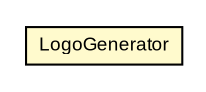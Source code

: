 #!/usr/local/bin/dot
#
# Class diagram 
# Generated by UmlGraph version 4.6 (http://www.spinellis.gr/sw/umlgraph)
#

digraph G {
	edge [fontname="arial",fontsize=10,labelfontname="arial",labelfontsize=10];
	node [fontname="arial",fontsize=10,shape=plaintext];
	// com.octo.captcha.engine.image.utils.LogoGenerator
	c15373 [label=<<table border="0" cellborder="1" cellspacing="0" cellpadding="2" port="p" bgcolor="lemonChiffon" href="./LogoGenerator.html">
		<tr><td><table border="0" cellspacing="0" cellpadding="1">
			<tr><td> LogoGenerator </td></tr>
		</table></td></tr>
		</table>>, fontname="arial", fontcolor="black", fontsize=9.0];
}

